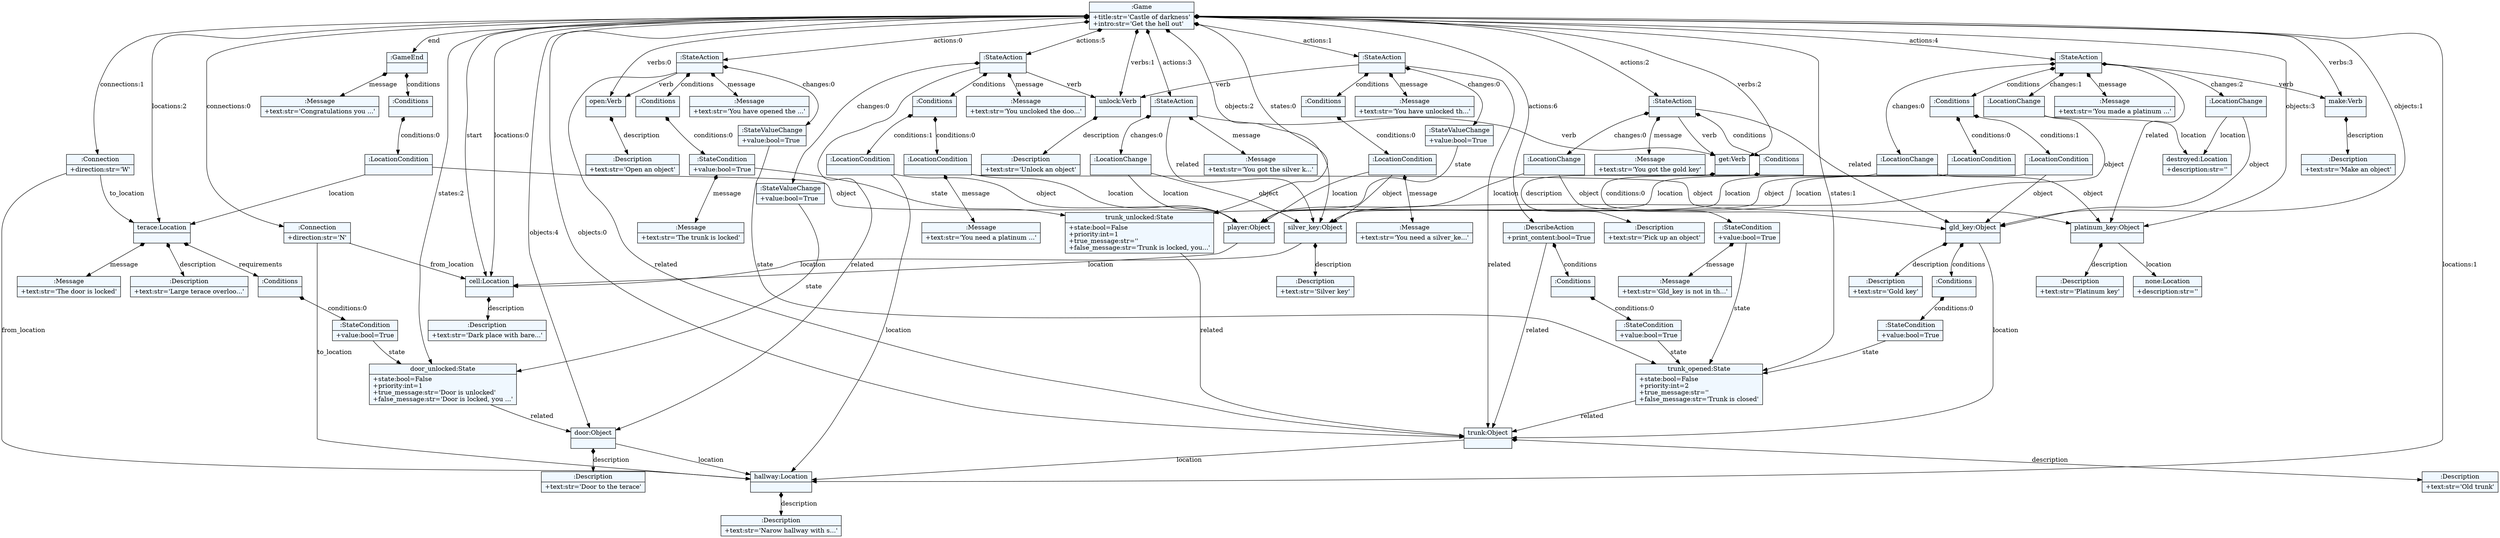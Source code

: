 
    digraph textX {
    fontname = "Bitstream Vera Sans"
    fontsize = 8
    node[
        shape=record,
        style=filled,
        fillcolor=aliceblue
    ]
    nodesep = 0.3
    edge[dir=black,arrowtail=empty]


2760466852688 -> 2760466851248 [label="start" ]
2760466851248 -> 2760466831968 [label="description" arrowtail=diamond dir=both]
2760466831968[label="{:Description|+text:str='Dark place with bare...'\l}"]
2760466851248[label="{cell:Location|}"]
2760466852688 -> 2760466853168 [label="end" arrowtail=diamond dir=both]
2760466853168 -> 2760466850096 [label="conditions" arrowtail=diamond dir=both]
2760466850096 -> 2760466853408 [label="conditions:0" arrowtail=diamond dir=both]
2760466853408 -> 2760416896048 [label="object" ]
2760416896048 -> 2760466851248 [label="location" ]
2760416896048[label="{player:Object|}"]
2760466853408 -> 2760466831152 [label="location" ]
2760466831152 -> 2760466829616 [label="description" arrowtail=diamond dir=both]
2760466829616[label="{:Description|+text:str='Large terace overloo...'\l}"]
2760466831152 -> 2760466829760 [label="requirements" arrowtail=diamond dir=both]
2760466829760 -> 2760466829712 [label="conditions:0" arrowtail=diamond dir=both]
2760466829712 -> 2760466754768 [label="state" ]
2760466754768 -> 2760466753136 [label="related" ]
2760466753136 -> 2760466752416 [label="description" arrowtail=diamond dir=both]
2760466752416[label="{:Description|+text:str='Door to the terace'\l}"]
2760466753136 -> 2760466829952 [label="location" ]
2760466829952 -> 2760466830768 [label="description" arrowtail=diamond dir=both]
2760466830768[label="{:Description|+text:str='Narow hallway with s...'\l}"]
2760466829952[label="{hallway:Location|}"]
2760466753136[label="{door:Object|}"]
2760466754768[label="{door_unlocked:State|+state:bool=False\l+priority:int=1\l+true_message:str='Door is unlocked'\l+false_message:str='Door is locked, you ...'\l}"]
2760466829712[label="{:StateCondition|+value:bool=True\l}"]
2760466829760[label="{:Conditions|}"]
2760466831152 -> 2760466831008 [label="message" arrowtail=diamond dir=both]
2760466831008[label="{:Message|+text:str='The door is locked'\l}"]
2760466831152[label="{terace:Location|}"]
2760466853408[label="{:LocationCondition|}"]
2760466850096[label="{:Conditions|}"]
2760466853168 -> 2760466852736 [label="message" arrowtail=diamond dir=both]
2760466852736[label="{:Message|+text:str='Congratulations you ...'\l}"]
2760466853168[label="{:GameEnd|}"]
2760466852688 -> 2760466851248 [label="locations:0" arrowtail=diamond dir=both]
2760466852688 -> 2760466829952 [label="locations:1" arrowtail=diamond dir=both]
2760466852688 -> 2760466831152 [label="locations:2" arrowtail=diamond dir=both]
2760466852688 -> 2760466829568 [label="connections:0" arrowtail=diamond dir=both]
2760466829568 -> 2760466851248 [label="from_location" ]
2760466829568 -> 2760466829952 [label="to_location" ]
2760466829568[label="{:Connection|+direction:str='N'\l}"]
2760466852688 -> 2760466830048 [label="connections:1" arrowtail=diamond dir=both]
2760466830048 -> 2760466829952 [label="from_location" ]
2760466830048 -> 2760466831152 [label="to_location" ]
2760466830048[label="{:Connection|+direction:str='W'\l}"]
2760466852688 -> 2760466829904 [label="objects:0" arrowtail=diamond dir=both]
2760466829904 -> 2760466832928 [label="description" arrowtail=diamond dir=both]
2760466832928[label="{:Description|+text:str='Old trunk'\l}"]
2760466829904 -> 2760466829952 [label="location" ]
2760466829904[label="{trunk:Object|}"]
2760466852688 -> 2760466833216 [label="objects:1" arrowtail=diamond dir=both]
2760466833216 -> 2760466830432 [label="description" arrowtail=diamond dir=both]
2760466830432[label="{:Description|+text:str='Gold key'\l}"]
2760466833216 -> 2760466829904 [label="location" ]
2760466833216 -> 2760466755536 [label="conditions" arrowtail=diamond dir=both]
2760466755536 -> 2760466754336 [label="conditions:0" arrowtail=diamond dir=both]
2760466754336 -> 2760466751600 [label="state" ]
2760466751600 -> 2760466829904 [label="related" ]
2760466751600[label="{trunk_opened:State|+state:bool=False\l+priority:int=2\l+true_message:str=''\l+false_message:str='Trunk is closed'\l}"]
2760466754336[label="{:StateCondition|+value:bool=True\l}"]
2760466755536[label="{:Conditions|}"]
2760466833216[label="{gld_key:Object|}"]
2760466852688 -> 2760466829664 [label="objects:2" arrowtail=diamond dir=both]
2760466829664 -> 2760466754288 [label="description" arrowtail=diamond dir=both]
2760466754288[label="{:Description|+text:str='Silver key'\l}"]
2760466829664 -> 2760466851248 [label="location" ]
2760466829664[label="{silver_key:Object|}"]
2760466852688 -> 2760466754720 [label="objects:3" arrowtail=diamond dir=both]
2760466754720 -> 2760466752752 [label="description" arrowtail=diamond dir=both]
2760466752752[label="{:Description|+text:str='Platinum key'\l}"]
2760466754720 -> 2760466372544 [label="location" ]
2760466372544[label="{none:Location|+description:str=''\l}"]
2760466754720[label="{platinum_key:Object|}"]
2760466852688 -> 2760466753136 [label="objects:4" arrowtail=diamond dir=both]
2760466852688 -> 2760466755392 [label="states:0" arrowtail=diamond dir=both]
2760466755392 -> 2760466829904 [label="related" ]
2760466755392[label="{trunk_unlocked:State|+state:bool=False\l+priority:int=1\l+true_message:str=''\l+false_message:str='Trunk is locked, you...'\l}"]
2760466852688 -> 2760466751600 [label="states:1" arrowtail=diamond dir=both]
2760466852688 -> 2760466754768 [label="states:2" arrowtail=diamond dir=both]
2760466852688 -> 2760466755056 [label="actions:0" arrowtail=diamond dir=both]
2760466755056 -> 2760466871440 [label="verb" ]
2760466871440 -> 2760467030560 [label="description" arrowtail=diamond dir=both]
2760467030560[label="{:Description|+text:str='Open an object'\l}"]
2760466871440[label="{open:Verb|}"]
2760466755056 -> 2760466829904 [label="related" ]
2760466755056 -> 2760466752944 [label="conditions" arrowtail=diamond dir=both]
2760466752944 -> 2760466752224 [label="conditions:0" arrowtail=diamond dir=both]
2760466752224 -> 2760466755392 [label="state" ]
2760466752224 -> 2760466784704 [label="message" arrowtail=diamond dir=both]
2760466784704[label="{:Message|+text:str='The trunk is locked'\l}"]
2760466752224[label="{:StateCondition|+value:bool=True\l}"]
2760466752944[label="{:Conditions|}"]
2760466755056 -> 2760466752176 [label="changes:0" arrowtail=diamond dir=both]
2760466752176 -> 2760466751600 [label="state" ]
2760466752176[label="{:StateValueChange|+value:bool=True\l}"]
2760466755056 -> 2760466752608 [label="message" arrowtail=diamond dir=both]
2760466752608[label="{:Message|+text:str='You have opened the ...'\l}"]
2760466755056[label="{:StateAction|}"]
2760466852688 -> 2760466751792 [label="actions:1" arrowtail=diamond dir=both]
2760466751792 -> 2760467030464 [label="verb" ]
2760467030464 -> 2760467030848 [label="description" arrowtail=diamond dir=both]
2760467030848[label="{:Description|+text:str='Unlock an object'\l}"]
2760467030464[label="{unlock:Verb|}"]
2760466751792 -> 2760466829904 [label="related" ]
2760466751792 -> 2760466786576 [label="conditions" arrowtail=diamond dir=both]
2760466786576 -> 2760466788304 [label="conditions:0" arrowtail=diamond dir=both]
2760466788304 -> 2760466829664 [label="object" ]
2760466788304 -> 2760416896048 [label="location" ]
2760466788304 -> 2760466784416 [label="message" arrowtail=diamond dir=both]
2760466784416[label="{:Message|+text:str='You need a silver_ke...'\l}"]
2760466788304[label="{:LocationCondition|}"]
2760466786576[label="{:Conditions|}"]
2760466751792 -> 2760466788256 [label="changes:0" arrowtail=diamond dir=both]
2760466788256 -> 2760466755392 [label="state" ]
2760466788256[label="{:StateValueChange|+value:bool=True\l}"]
2760466751792 -> 2760466786336 [label="message" arrowtail=diamond dir=both]
2760466786336[label="{:Message|+text:str='You have unlocked th...'\l}"]
2760466751792[label="{:StateAction|}"]
2760466852688 -> 2760466754144 [label="actions:2" arrowtail=diamond dir=both]
2760466754144 -> 2760467030800 [label="verb" ]
2760467030800 -> 2760467031040 [label="description" arrowtail=diamond dir=both]
2760467031040[label="{:Description|+text:str='Pick up an object'\l}"]
2760467030800[label="{get:Verb|}"]
2760466754144 -> 2760466833216 [label="related" ]
2760466754144 -> 2760466786816 [label="conditions" arrowtail=diamond dir=both]
2760466786816 -> 2760466785520 [label="conditions:0" arrowtail=diamond dir=both]
2760466785520 -> 2760466751600 [label="state" ]
2760466785520 -> 2760466785424 [label="message" arrowtail=diamond dir=both]
2760466785424[label="{:Message|+text:str='Gld_key is not in th...'\l}"]
2760466785520[label="{:StateCondition|+value:bool=True\l}"]
2760466786816[label="{:Conditions|}"]
2760466754144 -> 2760466786192 [label="changes:0" arrowtail=diamond dir=both]
2760466786192 -> 2760466833216 [label="object" ]
2760466786192 -> 2760416896048 [label="location" ]
2760466786192[label="{:LocationChange|}"]
2760466754144 -> 2760466786144 [label="message" arrowtail=diamond dir=both]
2760466786144[label="{:Message|+text:str='You got the gold key'\l}"]
2760466754144[label="{:StateAction|}"]
2760466852688 -> 2760466785712 [label="actions:3" arrowtail=diamond dir=both]
2760466785712 -> 2760467030800 [label="verb" ]
2760466785712 -> 2760466829664 [label="related" ]
2760466785712 -> 2760466811392 [label="changes:0" arrowtail=diamond dir=both]
2760466811392 -> 2760466829664 [label="object" ]
2760466811392 -> 2760416896048 [label="location" ]
2760466811392[label="{:LocationChange|}"]
2760466785712 -> 2760466811776 [label="message" arrowtail=diamond dir=both]
2760466811776[label="{:Message|+text:str='You got the silver k...'\l}"]
2760466785712[label="{:StateAction|}"]
2760466852688 -> 2760466785952 [label="actions:4" arrowtail=diamond dir=both]
2760466785952 -> 2760467030992 [label="verb" ]
2760467030992 -> 2760467031232 [label="description" arrowtail=diamond dir=both]
2760467031232[label="{:Description|+text:str='Make an object'\l}"]
2760467030992[label="{make:Verb|}"]
2760466785952 -> 2760466754720 [label="related" ]
2760466785952 -> 2760466810624 [label="conditions" arrowtail=diamond dir=both]
2760466810624 -> 2760466810336 [label="conditions:0" arrowtail=diamond dir=both]
2760466810336 -> 2760466829664 [label="object" ]
2760466810336 -> 2760416896048 [label="location" ]
2760466810336[label="{:LocationCondition|}"]
2760466810624 -> 2760466810144 [label="conditions:1" arrowtail=diamond dir=both]
2760466810144 -> 2760466833216 [label="object" ]
2760466810144 -> 2760416896048 [label="location" ]
2760466810144[label="{:LocationCondition|}"]
2760466810624[label="{:Conditions|}"]
2760466785952 -> 2760466812736 [label="changes:0" arrowtail=diamond dir=both]
2760466812736 -> 2760466754720 [label="object" ]
2760466812736 -> 2760416896048 [label="location" ]
2760466812736[label="{:LocationChange|}"]
2760466785952 -> 2760466810768 [label="changes:1" arrowtail=diamond dir=both]
2760466810768 -> 2760466829664 [label="object" ]
2760466810768 -> 2760466372208 [label="location" ]
2760466372208[label="{destroyed:Location|+description:str=''\l}"]
2760466810768[label="{:LocationChange|}"]
2760466785952 -> 2760466809376 [label="changes:2" arrowtail=diamond dir=both]
2760466809376 -> 2760466833216 [label="object" ]
2760466809376 -> 2760466372208 [label="location" ]
2760466809376[label="{:LocationChange|}"]
2760466785952 -> 2760466812400 [label="message" arrowtail=diamond dir=both]
2760466812400[label="{:Message|+text:str='You made a platinum ...'\l}"]
2760466785952[label="{:StateAction|}"]
2760466852688 -> 2760466809136 [label="actions:5" arrowtail=diamond dir=both]
2760466809136 -> 2760467030464 [label="verb" ]
2760466809136 -> 2760466753136 [label="related" ]
2760466809136 -> 2760466870864 [label="conditions" arrowtail=diamond dir=both]
2760466870864 -> 2760466873696 [label="conditions:0" arrowtail=diamond dir=both]
2760466873696 -> 2760466754720 [label="object" ]
2760466873696 -> 2760416896048 [label="location" ]
2760466873696 -> 2760466873936 [label="message" arrowtail=diamond dir=both]
2760466873936[label="{:Message|+text:str='You need a platinum ...'\l}"]
2760466873696[label="{:LocationCondition|}"]
2760466870864 -> 2760466874080 [label="conditions:1" arrowtail=diamond dir=both]
2760466874080 -> 2760416896048 [label="object" ]
2760466874080 -> 2760466829952 [label="location" ]
2760466874080[label="{:LocationCondition|}"]
2760466870864[label="{:Conditions|}"]
2760466809136 -> 2760466870960 [label="changes:0" arrowtail=diamond dir=both]
2760466870960 -> 2760466754768 [label="state" ]
2760466870960[label="{:StateValueChange|+value:bool=True\l}"]
2760466809136 -> 2760466870912 [label="message" arrowtail=diamond dir=both]
2760466870912[label="{:Message|+text:str='You uncloked the doo...'\l}"]
2760466809136[label="{:StateAction|}"]
2760466852688 -> 2760466873744 [label="actions:6" arrowtail=diamond dir=both]
2760466873744 -> 2760466829904 [label="related" ]
2760466873744 -> 2760467030272 [label="conditions" arrowtail=diamond dir=both]
2760467030272 -> 2760467030512 [label="conditions:0" arrowtail=diamond dir=both]
2760467030512 -> 2760466751600 [label="state" ]
2760467030512[label="{:StateCondition|+value:bool=True\l}"]
2760467030272[label="{:Conditions|}"]
2760466873744[label="{:DescribeAction|+print_content:bool=True\l}"]
2760466852688 -> 2760466871440 [label="verbs:0" arrowtail=diamond dir=both]
2760466852688 -> 2760467030464 [label="verbs:1" arrowtail=diamond dir=both]
2760466852688 -> 2760467030800 [label="verbs:2" arrowtail=diamond dir=both]
2760466852688 -> 2760467030992 [label="verbs:3" arrowtail=diamond dir=both]
2760466852688[label="{:Game|+title:str='Castle of darkness'\l+intro:str='Get the hell out'\l}"]

}
